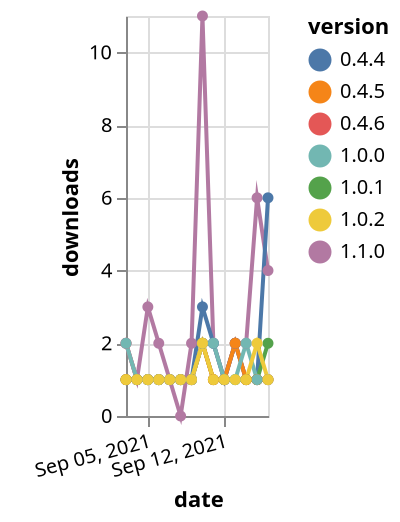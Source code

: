 {"$schema": "https://vega.github.io/schema/vega-lite/v5.json", "description": "A simple bar chart with embedded data.", "data": {"values": [{"date": "2021-09-03", "total": 298, "delta": 2, "version": "0.4.6"}, {"date": "2021-09-04", "total": 299, "delta": 1, "version": "0.4.6"}, {"date": "2021-09-05", "total": 300, "delta": 1, "version": "0.4.6"}, {"date": "2021-09-06", "total": 301, "delta": 1, "version": "0.4.6"}, {"date": "2021-09-07", "total": 302, "delta": 1, "version": "0.4.6"}, {"date": "2021-09-08", "total": 303, "delta": 1, "version": "0.4.6"}, {"date": "2021-09-09", "total": 304, "delta": 1, "version": "0.4.6"}, {"date": "2021-09-10", "total": 306, "delta": 2, "version": "0.4.6"}, {"date": "2021-09-11", "total": 307, "delta": 1, "version": "0.4.6"}, {"date": "2021-09-12", "total": 308, "delta": 1, "version": "0.4.6"}, {"date": "2021-09-13", "total": 310, "delta": 2, "version": "0.4.6"}, {"date": "2021-09-14", "total": 311, "delta": 1, "version": "0.4.6"}, {"date": "2021-09-15", "total": 312, "delta": 1, "version": "0.4.6"}, {"date": "2021-09-16", "total": 313, "delta": 1, "version": "0.4.6"}, {"date": "2021-09-03", "total": 536, "delta": 2, "version": "1.1.0"}, {"date": "2021-09-04", "total": 537, "delta": 1, "version": "1.1.0"}, {"date": "2021-09-05", "total": 540, "delta": 3, "version": "1.1.0"}, {"date": "2021-09-06", "total": 542, "delta": 2, "version": "1.1.0"}, {"date": "2021-09-07", "total": 543, "delta": 1, "version": "1.1.0"}, {"date": "2021-09-08", "total": 543, "delta": 0, "version": "1.1.0"}, {"date": "2021-09-09", "total": 545, "delta": 2, "version": "1.1.0"}, {"date": "2021-09-10", "total": 556, "delta": 11, "version": "1.1.0"}, {"date": "2021-09-11", "total": 558, "delta": 2, "version": "1.1.0"}, {"date": "2021-09-12", "total": 559, "delta": 1, "version": "1.1.0"}, {"date": "2021-09-13", "total": 561, "delta": 2, "version": "1.1.0"}, {"date": "2021-09-14", "total": 563, "delta": 2, "version": "1.1.0"}, {"date": "2021-09-15", "total": 569, "delta": 6, "version": "1.1.0"}, {"date": "2021-09-16", "total": 573, "delta": 4, "version": "1.1.0"}, {"date": "2021-09-03", "total": 253, "delta": 1, "version": "0.4.4"}, {"date": "2021-09-04", "total": 254, "delta": 1, "version": "0.4.4"}, {"date": "2021-09-05", "total": 255, "delta": 1, "version": "0.4.4"}, {"date": "2021-09-06", "total": 256, "delta": 1, "version": "0.4.4"}, {"date": "2021-09-07", "total": 257, "delta": 1, "version": "0.4.4"}, {"date": "2021-09-08", "total": 258, "delta": 1, "version": "0.4.4"}, {"date": "2021-09-09", "total": 259, "delta": 1, "version": "0.4.4"}, {"date": "2021-09-10", "total": 262, "delta": 3, "version": "0.4.4"}, {"date": "2021-09-11", "total": 264, "delta": 2, "version": "0.4.4"}, {"date": "2021-09-12", "total": 265, "delta": 1, "version": "0.4.4"}, {"date": "2021-09-13", "total": 267, "delta": 2, "version": "0.4.4"}, {"date": "2021-09-14", "total": 268, "delta": 1, "version": "0.4.4"}, {"date": "2021-09-15", "total": 269, "delta": 1, "version": "0.4.4"}, {"date": "2021-09-16", "total": 275, "delta": 6, "version": "0.4.4"}, {"date": "2021-09-03", "total": 864, "delta": 1, "version": "1.0.1"}, {"date": "2021-09-04", "total": 865, "delta": 1, "version": "1.0.1"}, {"date": "2021-09-05", "total": 866, "delta": 1, "version": "1.0.1"}, {"date": "2021-09-06", "total": 867, "delta": 1, "version": "1.0.1"}, {"date": "2021-09-07", "total": 868, "delta": 1, "version": "1.0.1"}, {"date": "2021-09-08", "total": 869, "delta": 1, "version": "1.0.1"}, {"date": "2021-09-09", "total": 870, "delta": 1, "version": "1.0.1"}, {"date": "2021-09-10", "total": 872, "delta": 2, "version": "1.0.1"}, {"date": "2021-09-11", "total": 873, "delta": 1, "version": "1.0.1"}, {"date": "2021-09-12", "total": 874, "delta": 1, "version": "1.0.1"}, {"date": "2021-09-13", "total": 875, "delta": 1, "version": "1.0.1"}, {"date": "2021-09-14", "total": 876, "delta": 1, "version": "1.0.1"}, {"date": "2021-09-15", "total": 877, "delta": 1, "version": "1.0.1"}, {"date": "2021-09-16", "total": 879, "delta": 2, "version": "1.0.1"}, {"date": "2021-09-03", "total": 442, "delta": 1, "version": "0.4.5"}, {"date": "2021-09-04", "total": 443, "delta": 1, "version": "0.4.5"}, {"date": "2021-09-05", "total": 444, "delta": 1, "version": "0.4.5"}, {"date": "2021-09-06", "total": 445, "delta": 1, "version": "0.4.5"}, {"date": "2021-09-07", "total": 446, "delta": 1, "version": "0.4.5"}, {"date": "2021-09-08", "total": 447, "delta": 1, "version": "0.4.5"}, {"date": "2021-09-09", "total": 448, "delta": 1, "version": "0.4.5"}, {"date": "2021-09-10", "total": 450, "delta": 2, "version": "0.4.5"}, {"date": "2021-09-11", "total": 451, "delta": 1, "version": "0.4.5"}, {"date": "2021-09-12", "total": 452, "delta": 1, "version": "0.4.5"}, {"date": "2021-09-13", "total": 454, "delta": 2, "version": "0.4.5"}, {"date": "2021-09-14", "total": 455, "delta": 1, "version": "0.4.5"}, {"date": "2021-09-15", "total": 456, "delta": 1, "version": "0.4.5"}, {"date": "2021-09-16", "total": 457, "delta": 1, "version": "0.4.5"}, {"date": "2021-09-03", "total": 239, "delta": 2, "version": "1.0.0"}, {"date": "2021-09-04", "total": 240, "delta": 1, "version": "1.0.0"}, {"date": "2021-09-05", "total": 241, "delta": 1, "version": "1.0.0"}, {"date": "2021-09-06", "total": 242, "delta": 1, "version": "1.0.0"}, {"date": "2021-09-07", "total": 243, "delta": 1, "version": "1.0.0"}, {"date": "2021-09-08", "total": 244, "delta": 1, "version": "1.0.0"}, {"date": "2021-09-09", "total": 245, "delta": 1, "version": "1.0.0"}, {"date": "2021-09-10", "total": 247, "delta": 2, "version": "1.0.0"}, {"date": "2021-09-11", "total": 249, "delta": 2, "version": "1.0.0"}, {"date": "2021-09-12", "total": 250, "delta": 1, "version": "1.0.0"}, {"date": "2021-09-13", "total": 251, "delta": 1, "version": "1.0.0"}, {"date": "2021-09-14", "total": 253, "delta": 2, "version": "1.0.0"}, {"date": "2021-09-15", "total": 254, "delta": 1, "version": "1.0.0"}, {"date": "2021-09-16", "total": 255, "delta": 1, "version": "1.0.0"}, {"date": "2021-09-03", "total": 834, "delta": 1, "version": "1.0.2"}, {"date": "2021-09-04", "total": 835, "delta": 1, "version": "1.0.2"}, {"date": "2021-09-05", "total": 836, "delta": 1, "version": "1.0.2"}, {"date": "2021-09-06", "total": 837, "delta": 1, "version": "1.0.2"}, {"date": "2021-09-07", "total": 838, "delta": 1, "version": "1.0.2"}, {"date": "2021-09-08", "total": 839, "delta": 1, "version": "1.0.2"}, {"date": "2021-09-09", "total": 840, "delta": 1, "version": "1.0.2"}, {"date": "2021-09-10", "total": 842, "delta": 2, "version": "1.0.2"}, {"date": "2021-09-11", "total": 843, "delta": 1, "version": "1.0.2"}, {"date": "2021-09-12", "total": 844, "delta": 1, "version": "1.0.2"}, {"date": "2021-09-13", "total": 845, "delta": 1, "version": "1.0.2"}, {"date": "2021-09-14", "total": 846, "delta": 1, "version": "1.0.2"}, {"date": "2021-09-15", "total": 848, "delta": 2, "version": "1.0.2"}, {"date": "2021-09-16", "total": 849, "delta": 1, "version": "1.0.2"}]}, "width": "container", "mark": {"type": "line", "point": {"filled": true}}, "encoding": {"x": {"field": "date", "type": "temporal", "timeUnit": "yearmonthdate", "title": "date", "axis": {"labelAngle": -15}}, "y": {"field": "delta", "type": "quantitative", "title": "downloads"}, "color": {"field": "version", "type": "nominal"}, "tooltip": {"field": "delta"}}}